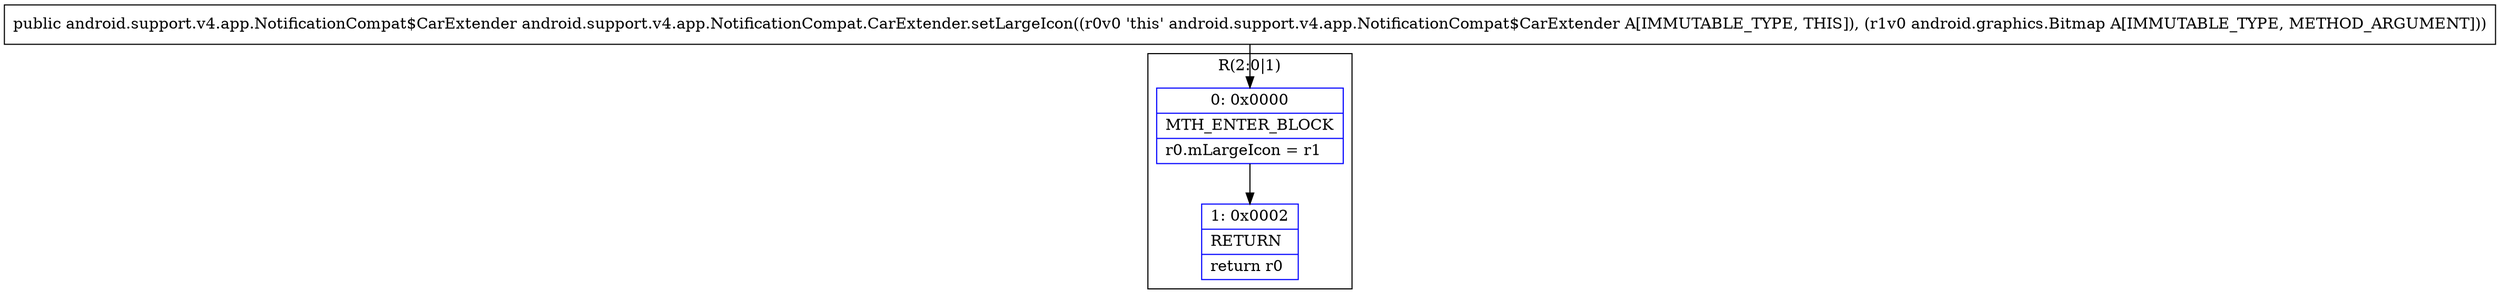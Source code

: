 digraph "CFG forandroid.support.v4.app.NotificationCompat.CarExtender.setLargeIcon(Landroid\/graphics\/Bitmap;)Landroid\/support\/v4\/app\/NotificationCompat$CarExtender;" {
subgraph cluster_Region_1252776308 {
label = "R(2:0|1)";
node [shape=record,color=blue];
Node_0 [shape=record,label="{0\:\ 0x0000|MTH_ENTER_BLOCK\l|r0.mLargeIcon = r1\l}"];
Node_1 [shape=record,label="{1\:\ 0x0002|RETURN\l|return r0\l}"];
}
MethodNode[shape=record,label="{public android.support.v4.app.NotificationCompat$CarExtender android.support.v4.app.NotificationCompat.CarExtender.setLargeIcon((r0v0 'this' android.support.v4.app.NotificationCompat$CarExtender A[IMMUTABLE_TYPE, THIS]), (r1v0 android.graphics.Bitmap A[IMMUTABLE_TYPE, METHOD_ARGUMENT])) }"];
MethodNode -> Node_0;
Node_0 -> Node_1;
}


